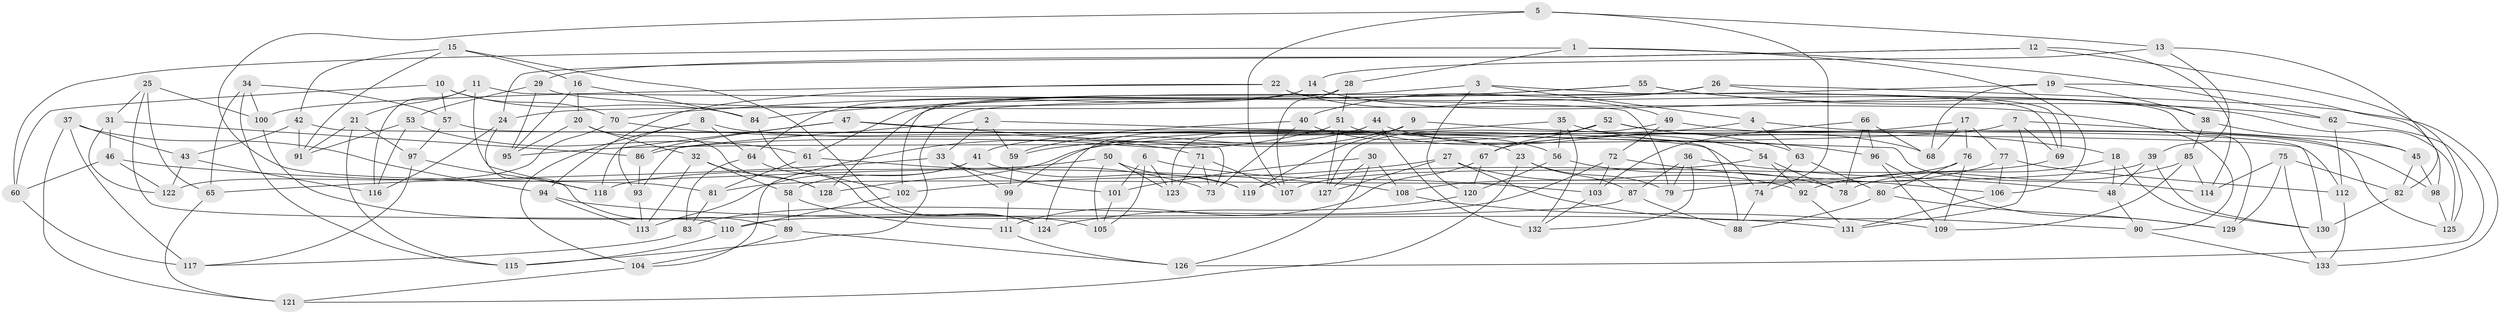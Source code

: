 // Generated by graph-tools (version 1.1) at 2025/03/03/09/25 03:03:01]
// undirected, 133 vertices, 266 edges
graph export_dot {
graph [start="1"]
  node [color=gray90,style=filled];
  1;
  2;
  3;
  4;
  5;
  6;
  7;
  8;
  9;
  10;
  11;
  12;
  13;
  14;
  15;
  16;
  17;
  18;
  19;
  20;
  21;
  22;
  23;
  24;
  25;
  26;
  27;
  28;
  29;
  30;
  31;
  32;
  33;
  34;
  35;
  36;
  37;
  38;
  39;
  40;
  41;
  42;
  43;
  44;
  45;
  46;
  47;
  48;
  49;
  50;
  51;
  52;
  53;
  54;
  55;
  56;
  57;
  58;
  59;
  60;
  61;
  62;
  63;
  64;
  65;
  66;
  67;
  68;
  69;
  70;
  71;
  72;
  73;
  74;
  75;
  76;
  77;
  78;
  79;
  80;
  81;
  82;
  83;
  84;
  85;
  86;
  87;
  88;
  89;
  90;
  91;
  92;
  93;
  94;
  95;
  96;
  97;
  98;
  99;
  100;
  101;
  102;
  103;
  104;
  105;
  106;
  107;
  108;
  109;
  110;
  111;
  112;
  113;
  114;
  115;
  116;
  117;
  118;
  119;
  120;
  121;
  122;
  123;
  124;
  125;
  126;
  127;
  128;
  129;
  130;
  131;
  132;
  133;
  1 -- 62;
  1 -- 106;
  1 -- 60;
  1 -- 28;
  2 -- 93;
  2 -- 114;
  2 -- 59;
  2 -- 33;
  3 -- 61;
  3 -- 69;
  3 -- 120;
  3 -- 4;
  4 -- 125;
  4 -- 128;
  4 -- 63;
  5 -- 74;
  5 -- 13;
  5 -- 107;
  5 -- 81;
  6 -- 103;
  6 -- 123;
  6 -- 101;
  6 -- 105;
  7 -- 45;
  7 -- 131;
  7 -- 95;
  7 -- 69;
  8 -- 93;
  8 -- 23;
  8 -- 104;
  8 -- 64;
  9 -- 59;
  9 -- 18;
  9 -- 123;
  9 -- 119;
  10 -- 84;
  10 -- 60;
  10 -- 70;
  10 -- 57;
  11 -- 21;
  11 -- 79;
  11 -- 118;
  11 -- 116;
  12 -- 24;
  12 -- 29;
  12 -- 125;
  12 -- 114;
  13 -- 39;
  13 -- 82;
  13 -- 14;
  14 -- 38;
  14 -- 24;
  14 -- 64;
  15 -- 124;
  15 -- 91;
  15 -- 42;
  15 -- 16;
  16 -- 20;
  16 -- 84;
  16 -- 95;
  17 -- 68;
  17 -- 76;
  17 -- 77;
  17 -- 67;
  18 -- 78;
  18 -- 48;
  18 -- 130;
  19 -- 68;
  19 -- 115;
  19 -- 38;
  19 -- 98;
  20 -- 32;
  20 -- 128;
  20 -- 95;
  21 -- 115;
  21 -- 91;
  21 -- 97;
  22 -- 49;
  22 -- 100;
  22 -- 94;
  22 -- 129;
  23 -- 121;
  23 -- 87;
  23 -- 79;
  24 -- 89;
  24 -- 116;
  25 -- 100;
  25 -- 110;
  25 -- 65;
  25 -- 31;
  26 -- 133;
  26 -- 40;
  26 -- 69;
  26 -- 128;
  27 -- 92;
  27 -- 127;
  27 -- 102;
  27 -- 90;
  28 -- 51;
  28 -- 107;
  28 -- 102;
  29 -- 95;
  29 -- 90;
  29 -- 53;
  30 -- 101;
  30 -- 127;
  30 -- 108;
  30 -- 126;
  31 -- 122;
  31 -- 86;
  31 -- 46;
  32 -- 128;
  32 -- 58;
  32 -- 113;
  33 -- 101;
  33 -- 99;
  33 -- 65;
  34 -- 65;
  34 -- 100;
  34 -- 115;
  34 -- 57;
  35 -- 56;
  35 -- 99;
  35 -- 132;
  35 -- 96;
  36 -- 87;
  36 -- 79;
  36 -- 48;
  36 -- 132;
  37 -- 121;
  37 -- 94;
  37 -- 43;
  37 -- 117;
  38 -- 85;
  38 -- 45;
  39 -- 130;
  39 -- 48;
  39 -- 81;
  40 -- 73;
  40 -- 41;
  40 -- 56;
  41 -- 113;
  41 -- 119;
  41 -- 58;
  42 -- 91;
  42 -- 112;
  42 -- 43;
  43 -- 116;
  43 -- 122;
  44 -- 124;
  44 -- 63;
  44 -- 132;
  44 -- 59;
  45 -- 82;
  45 -- 98;
  46 -- 122;
  46 -- 108;
  46 -- 60;
  47 -- 86;
  47 -- 118;
  47 -- 88;
  47 -- 73;
  48 -- 90;
  49 -- 72;
  49 -- 127;
  49 -- 98;
  50 -- 118;
  50 -- 123;
  50 -- 119;
  50 -- 105;
  51 -- 127;
  51 -- 54;
  51 -- 104;
  52 -- 86;
  52 -- 67;
  52 -- 68;
  52 -- 130;
  53 -- 116;
  53 -- 61;
  53 -- 91;
  54 -- 78;
  54 -- 107;
  54 -- 92;
  55 -- 62;
  55 -- 84;
  55 -- 70;
  55 -- 125;
  56 -- 78;
  56 -- 120;
  57 -- 74;
  57 -- 97;
  58 -- 111;
  58 -- 89;
  59 -- 99;
  60 -- 117;
  61 -- 73;
  61 -- 81;
  62 -- 126;
  62 -- 112;
  63 -- 74;
  63 -- 80;
  64 -- 124;
  64 -- 83;
  65 -- 121;
  66 -- 68;
  66 -- 78;
  66 -- 96;
  66 -- 103;
  67 -- 120;
  67 -- 111;
  69 -- 119;
  70 -- 122;
  70 -- 71;
  71 -- 123;
  71 -- 107;
  71 -- 73;
  72 -- 103;
  72 -- 106;
  72 -- 83;
  74 -- 88;
  75 -- 129;
  75 -- 82;
  75 -- 133;
  75 -- 114;
  76 -- 109;
  76 -- 80;
  76 -- 108;
  77 -- 106;
  77 -- 112;
  77 -- 79;
  80 -- 129;
  80 -- 88;
  81 -- 83;
  82 -- 130;
  83 -- 117;
  84 -- 102;
  85 -- 92;
  85 -- 114;
  85 -- 109;
  86 -- 93;
  87 -- 88;
  87 -- 110;
  89 -- 104;
  89 -- 126;
  90 -- 133;
  92 -- 131;
  93 -- 113;
  94 -- 131;
  94 -- 113;
  96 -- 109;
  96 -- 129;
  97 -- 117;
  97 -- 118;
  98 -- 125;
  99 -- 111;
  100 -- 105;
  101 -- 105;
  102 -- 110;
  103 -- 132;
  104 -- 121;
  106 -- 131;
  108 -- 109;
  110 -- 115;
  111 -- 126;
  112 -- 133;
  120 -- 124;
}
